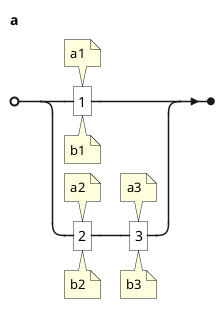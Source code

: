 {
  "sha1": "p6rn1kusdpbnyrcsaavmjmlesqwd1z0",
  "insertion": {
    "when": "2024-06-04T17:28:40.734Z",
    "url": "https://forum.plantuml.net/16694/ebnf-add-notes",
    "user": "plantuml@gmail.com"
  }
}
@startebnf
a = (*a1*) "1" (*b1*) | (*a2*) "2" (*b2*) , (*a3*) "3" (*b3*);
@endebnf
